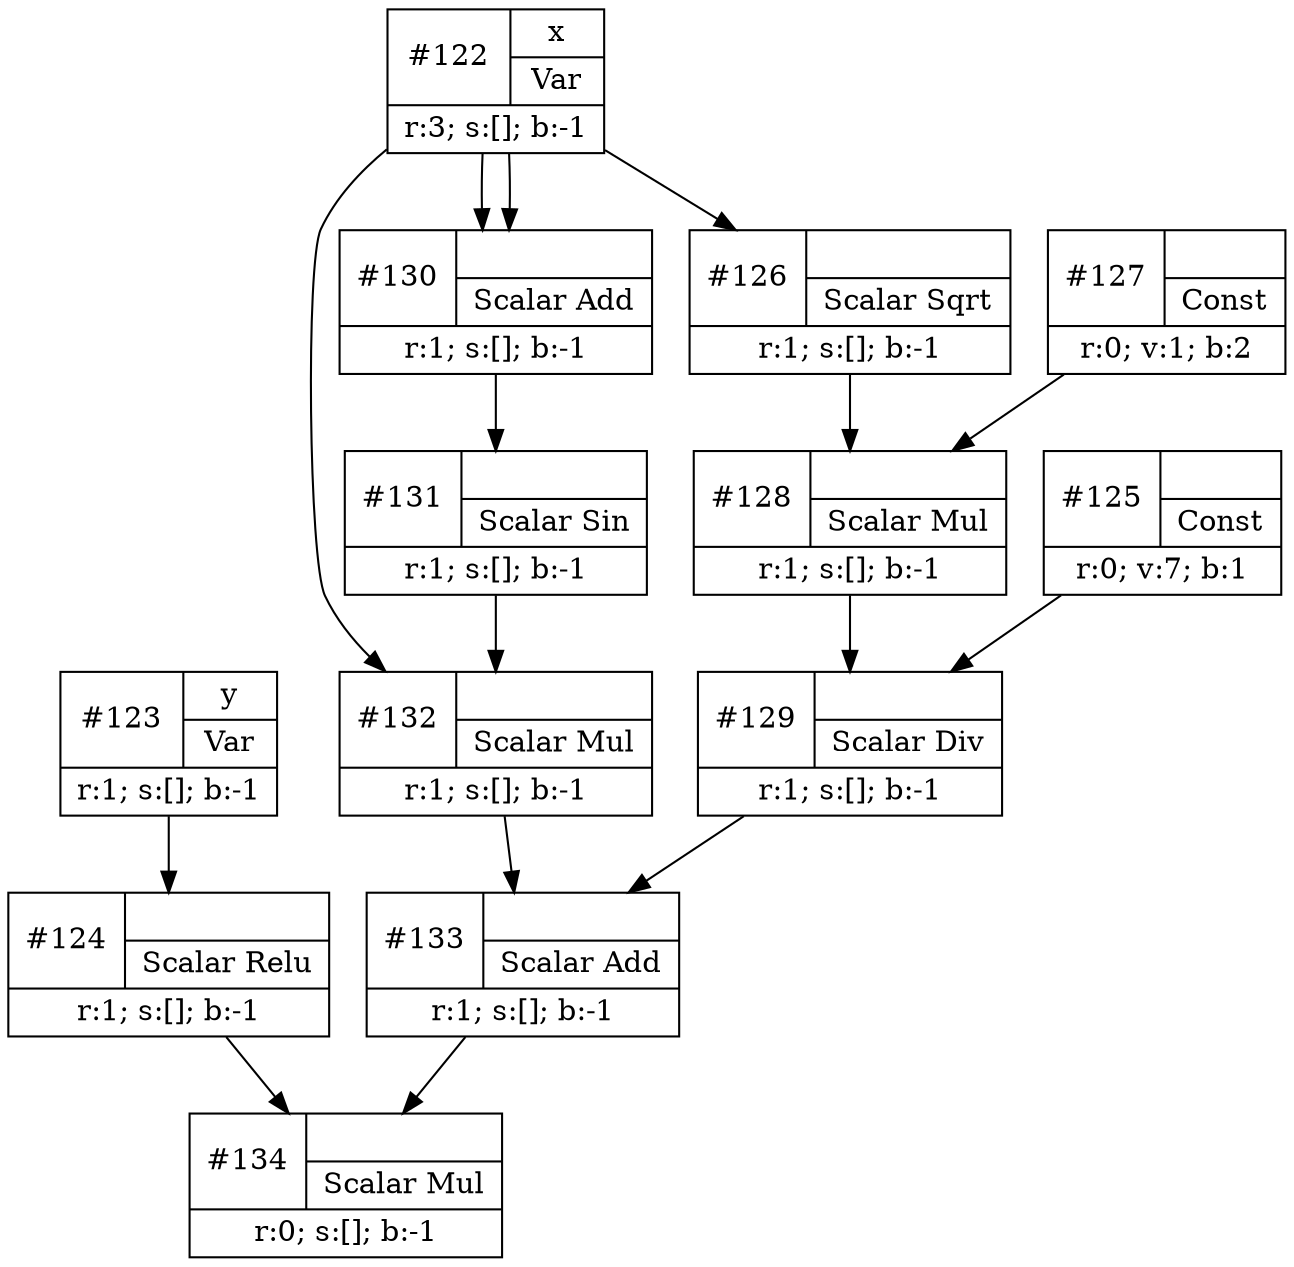 digraph CG {
node [shape=record];
133 -> 134;
124 -> 134;
132 -> 133;
129 -> 133;
122 -> 132;
131 -> 132;
130 -> 131;
122 -> 130;
122 -> 130;
128 -> 129;
125 -> 129;
127 -> 128;
126 -> 128;
122 -> 126;
123 -> 124;
134 [ label="{{#134 | {  | Scalar Mul }} | r:0; s:[]; b:-1 }"];
133 [ label="{{#133 | {  | Scalar Add }} | r:1; s:[]; b:-1 }"];
132 [ label="{{#132 | {  | Scalar Mul }} | r:1; s:[]; b:-1 }"];
122 [ label="{{#122 | { x | Var }} | r:3; s:[]; b:-1 }"];
131 [ label="{{#131 | {  | Scalar Sin }} | r:1; s:[]; b:-1 }"];
130 [ label="{{#130 | {  | Scalar Add }} | r:1; s:[]; b:-1 }"];
129 [ label="{{#129 | {  | Scalar Div }} | r:1; s:[]; b:-1 }"];
128 [ label="{{#128 | {  | Scalar Mul }} | r:1; s:[]; b:-1 }"];
127 [ label="{{#127 | {  | Const }} | r:0; v:1; b:2 }"];
126 [ label="{{#126 | {  | Scalar Sqrt }} | r:1; s:[]; b:-1 }"];
125 [ label="{{#125 | {  | Const }} | r:0; v:7; b:1 }"];
124 [ label="{{#124 | {  | Scalar Relu }} | r:1; s:[]; b:-1 }"];
123 [ label="{{#123 | { y | Var }} | r:1; s:[]; b:-1 }"];
}
